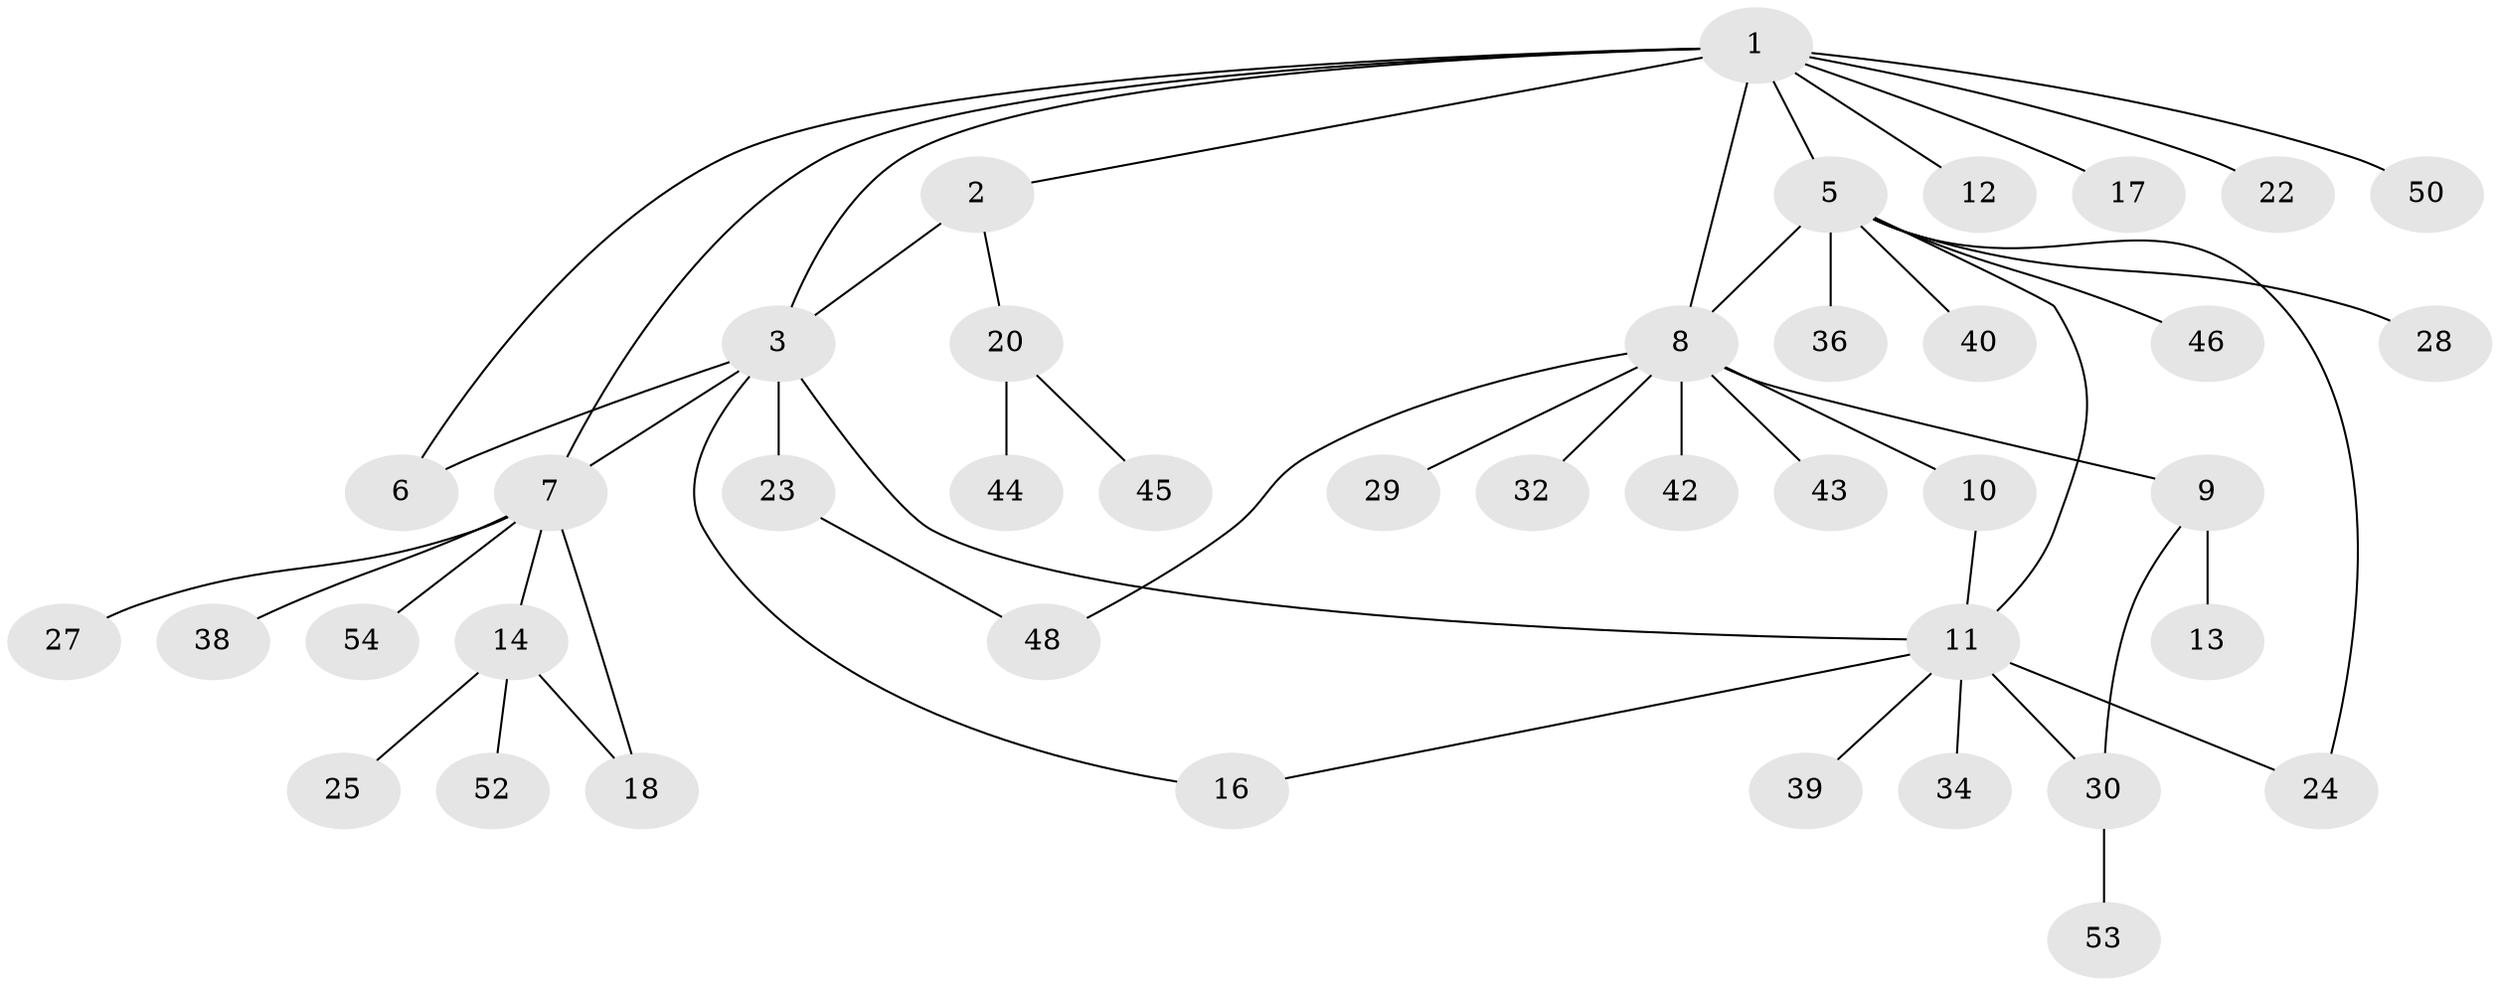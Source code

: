 // Generated by graph-tools (version 1.1) at 2025/51/02/27/25 19:51:57]
// undirected, 41 vertices, 51 edges
graph export_dot {
graph [start="1"]
  node [color=gray90,style=filled];
  1 [super="+37"];
  2 [super="+19"];
  3 [super="+4"];
  5 [super="+21"];
  6;
  7 [super="+15"];
  8 [super="+51"];
  9 [super="+47"];
  10;
  11 [super="+31"];
  12;
  13;
  14 [super="+49"];
  16;
  17;
  18;
  20 [super="+41"];
  22;
  23 [super="+26"];
  24;
  25;
  27;
  28;
  29 [super="+35"];
  30 [super="+33"];
  32;
  34;
  36;
  38;
  39;
  40;
  42;
  43;
  44;
  45;
  46;
  48 [super="+55"];
  50;
  52;
  53;
  54;
  1 -- 2;
  1 -- 3;
  1 -- 5;
  1 -- 6;
  1 -- 7;
  1 -- 8;
  1 -- 12;
  1 -- 17;
  1 -- 22;
  1 -- 50;
  2 -- 3 [weight=2];
  2 -- 20;
  3 -- 16;
  3 -- 23 [weight=2];
  3 -- 7;
  3 -- 6;
  3 -- 11;
  5 -- 8;
  5 -- 24 [weight=2];
  5 -- 28;
  5 -- 36;
  5 -- 40;
  5 -- 46;
  5 -- 11;
  7 -- 14;
  7 -- 38;
  7 -- 18;
  7 -- 27;
  7 -- 54;
  8 -- 9;
  8 -- 10;
  8 -- 29;
  8 -- 32;
  8 -- 42;
  8 -- 43;
  8 -- 48;
  9 -- 13;
  9 -- 30;
  10 -- 11;
  11 -- 16;
  11 -- 24;
  11 -- 34;
  11 -- 39;
  11 -- 30;
  14 -- 18;
  14 -- 25;
  14 -- 52;
  20 -- 44;
  20 -- 45;
  23 -- 48;
  30 -- 53;
}
